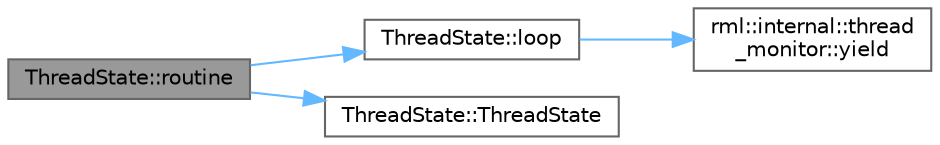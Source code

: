 digraph "ThreadState::routine"
{
 // LATEX_PDF_SIZE
  bgcolor="transparent";
  edge [fontname=Helvetica,fontsize=10,labelfontname=Helvetica,labelfontsize=10];
  node [fontname=Helvetica,fontsize=10,shape=box,height=0.2,width=0.4];
  rankdir="LR";
  Node1 [id="Node000001",label="ThreadState::routine",height=0.2,width=0.4,color="gray40", fillcolor="grey60", style="filled", fontcolor="black",tooltip=" "];
  Node1 -> Node2 [id="edge4_Node000001_Node000002",color="steelblue1",style="solid",tooltip=" "];
  Node2 [id="Node000002",label="ThreadState::loop",height=0.2,width=0.4,color="grey40", fillcolor="white", style="filled",URL="$class_thread_state.html#a2be8d96a1592ee4ffb5e7ca396db4b11",tooltip=" "];
  Node2 -> Node3 [id="edge5_Node000002_Node000003",color="steelblue1",style="solid",tooltip=" "];
  Node3 [id="Node000003",label="rml::internal::thread\l_monitor::yield",height=0.2,width=0.4,color="grey40", fillcolor="white", style="filled",URL="$classrml_1_1internal_1_1thread__monitor.html#a5c286f93f53ec2ac4f0d70650ba32b92",tooltip="Yield control to OS"];
  Node1 -> Node4 [id="edge6_Node000001_Node000004",color="steelblue1",style="solid",tooltip=" "];
  Node4 [id="Node000004",label="ThreadState::ThreadState",height=0.2,width=0.4,color="grey40", fillcolor="white", style="filled",URL="$class_thread_state.html#adab9e8ca8ac237f5ce1421334577cdb1",tooltip=" "];
}
